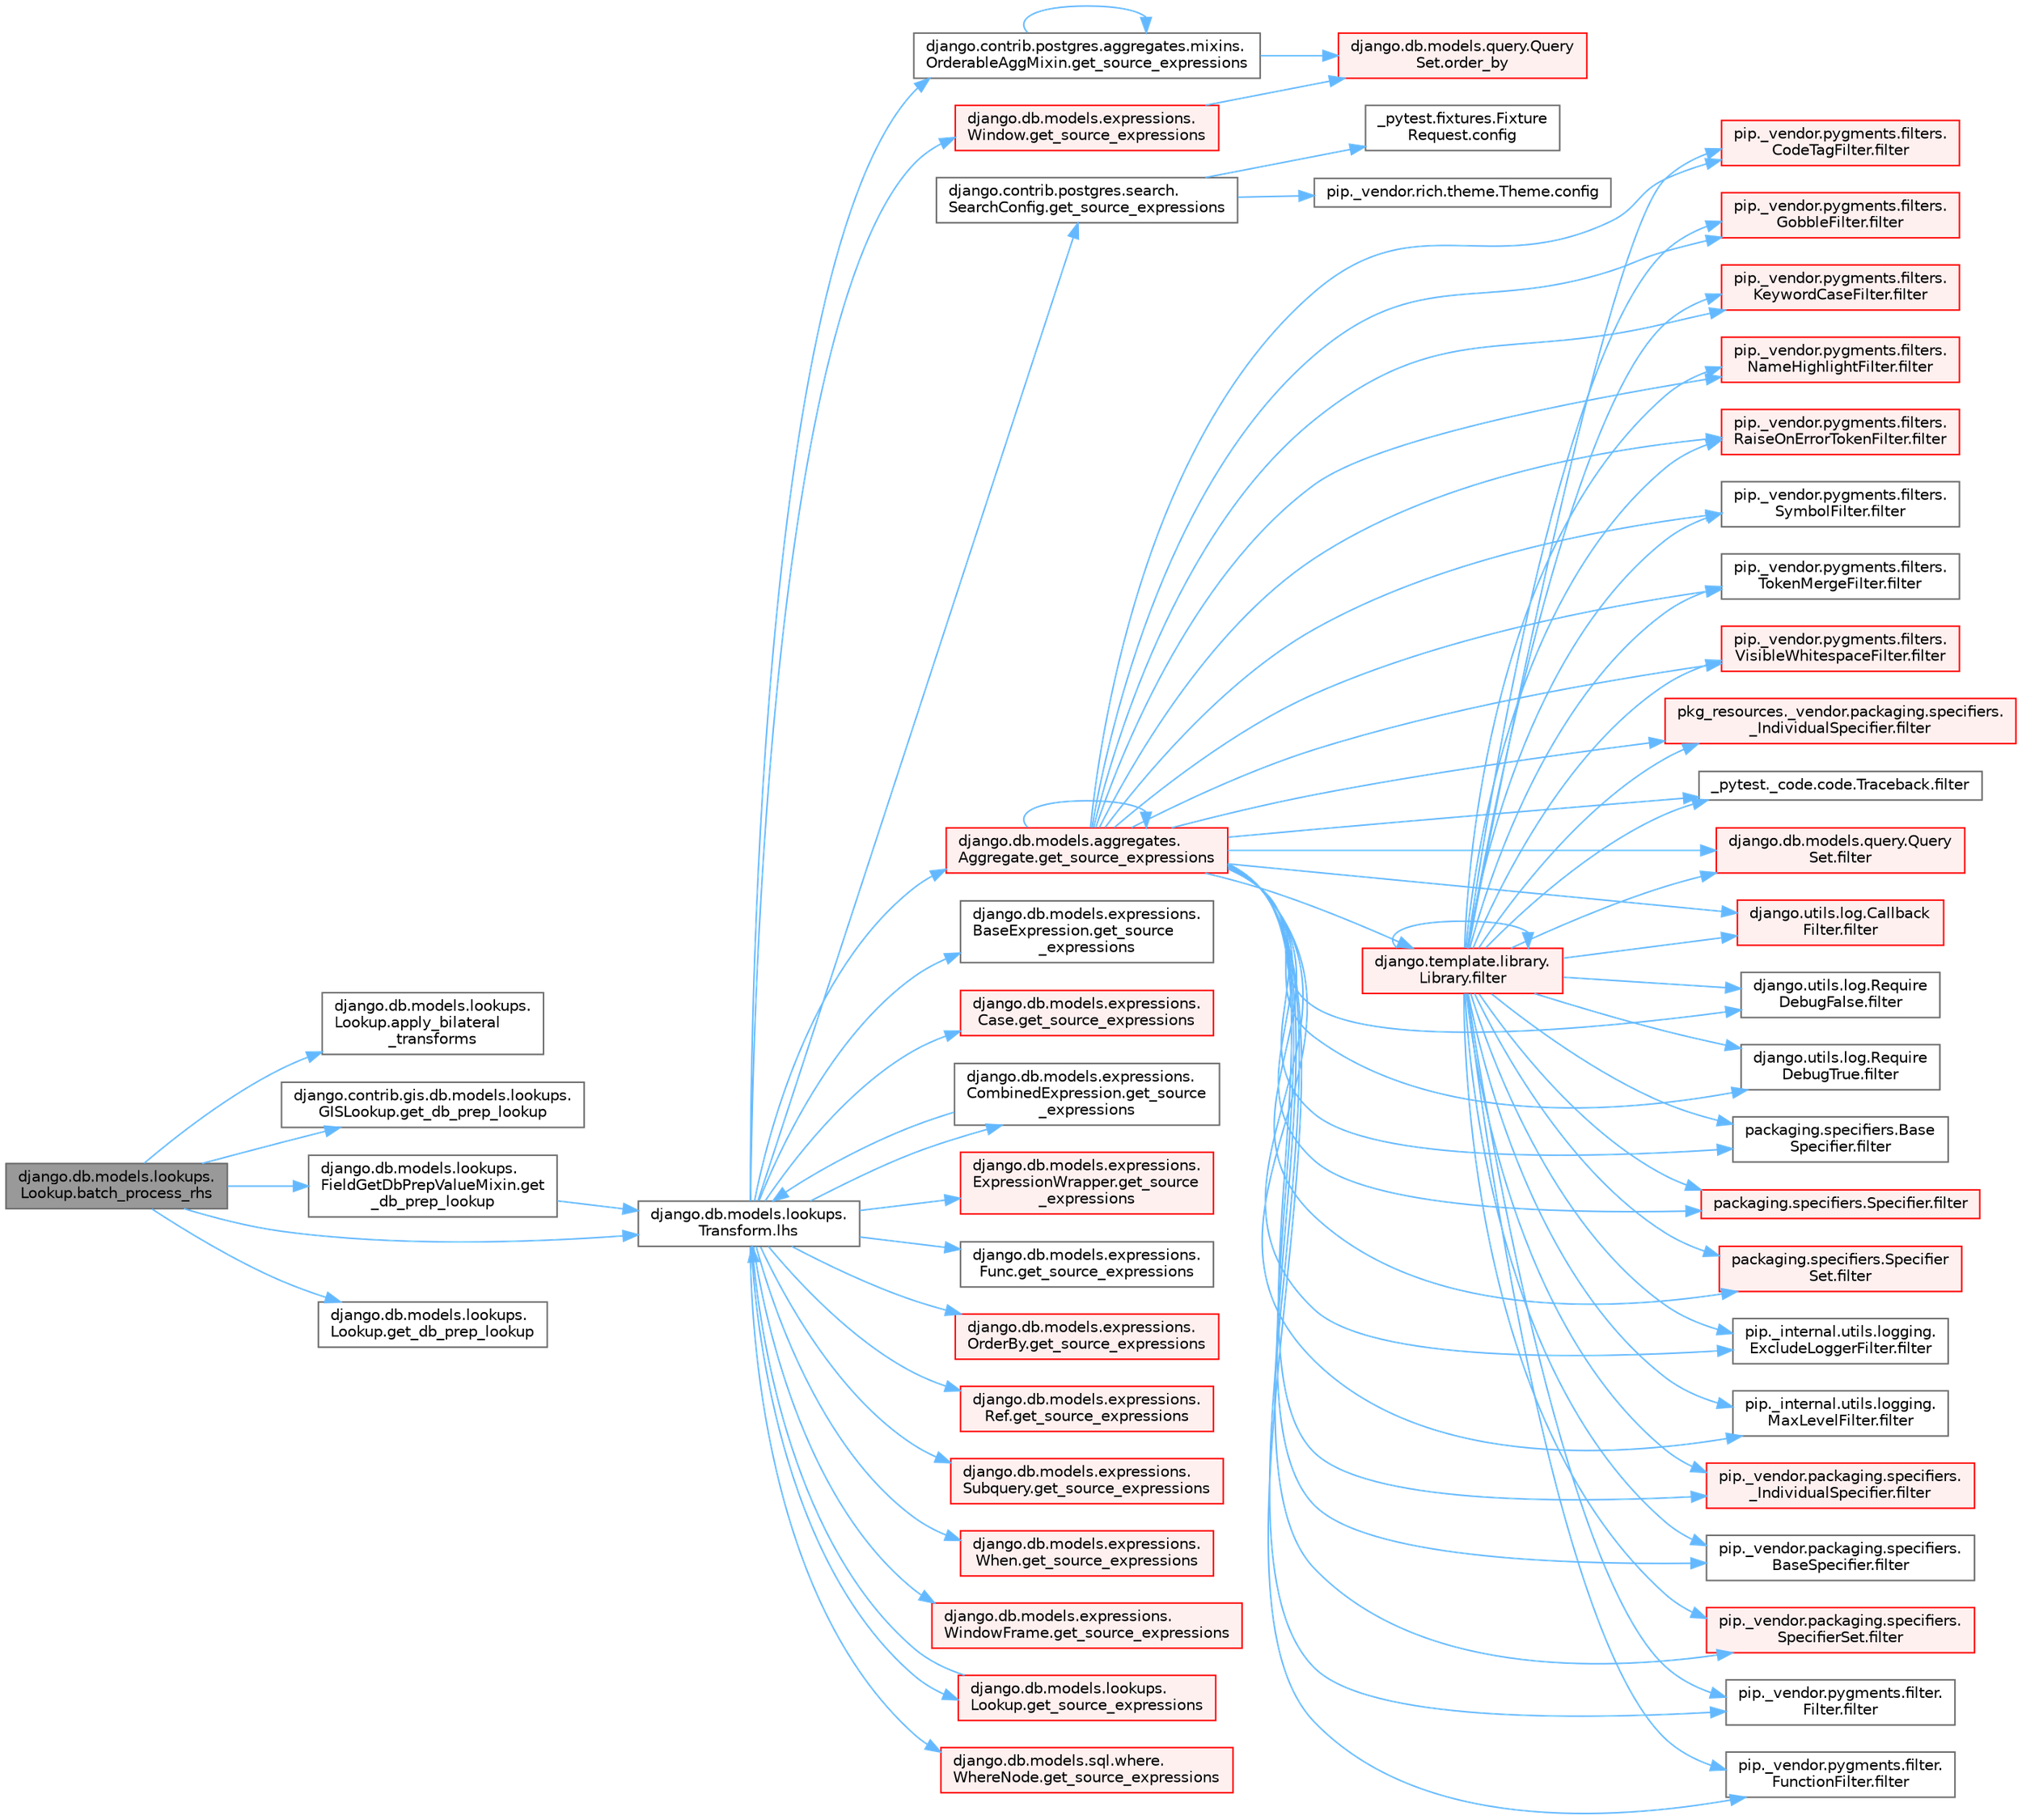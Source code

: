 digraph "django.db.models.lookups.Lookup.batch_process_rhs"
{
 // LATEX_PDF_SIZE
  bgcolor="transparent";
  edge [fontname=Helvetica,fontsize=10,labelfontname=Helvetica,labelfontsize=10];
  node [fontname=Helvetica,fontsize=10,shape=box,height=0.2,width=0.4];
  rankdir="LR";
  Node1 [id="Node000001",label="django.db.models.lookups.\lLookup.batch_process_rhs",height=0.2,width=0.4,color="gray40", fillcolor="grey60", style="filled", fontcolor="black",tooltip=" "];
  Node1 -> Node2 [id="edge1_Node000001_Node000002",color="steelblue1",style="solid",tooltip=" "];
  Node2 [id="Node000002",label="django.db.models.lookups.\lLookup.apply_bilateral\l_transforms",height=0.2,width=0.4,color="grey40", fillcolor="white", style="filled",URL="$classdjango_1_1db_1_1models_1_1lookups_1_1_lookup.html#a674735d7116881e2dce6c8c1328c885d",tooltip=" "];
  Node1 -> Node3 [id="edge2_Node000001_Node000003",color="steelblue1",style="solid",tooltip=" "];
  Node3 [id="Node000003",label="django.contrib.gis.db.models.lookups.\lGISLookup.get_db_prep_lookup",height=0.2,width=0.4,color="grey40", fillcolor="white", style="filled",URL="$classdjango_1_1contrib_1_1gis_1_1db_1_1models_1_1lookups_1_1_g_i_s_lookup.html#aa25c0267f28f3f8feba13714355d3c7e",tooltip=" "];
  Node1 -> Node4 [id="edge3_Node000001_Node000004",color="steelblue1",style="solid",tooltip=" "];
  Node4 [id="Node000004",label="django.db.models.lookups.\lFieldGetDbPrepValueMixin.get\l_db_prep_lookup",height=0.2,width=0.4,color="grey40", fillcolor="white", style="filled",URL="$classdjango_1_1db_1_1models_1_1lookups_1_1_field_get_db_prep_value_mixin.html#a1263a3e918a1a5cc193bf06b3148539d",tooltip=" "];
  Node4 -> Node5 [id="edge4_Node000004_Node000005",color="steelblue1",style="solid",tooltip=" "];
  Node5 [id="Node000005",label="django.db.models.lookups.\lTransform.lhs",height=0.2,width=0.4,color="grey40", fillcolor="white", style="filled",URL="$classdjango_1_1db_1_1models_1_1lookups_1_1_transform.html#ac0ce01e192abd1a739a4c77fcc8a1bf9",tooltip=" "];
  Node5 -> Node6 [id="edge5_Node000005_Node000006",color="steelblue1",style="solid",tooltip=" "];
  Node6 [id="Node000006",label="django.contrib.postgres.aggregates.mixins.\lOrderableAggMixin.get_source_expressions",height=0.2,width=0.4,color="grey40", fillcolor="white", style="filled",URL="$classdjango_1_1contrib_1_1postgres_1_1aggregates_1_1mixins_1_1_orderable_agg_mixin.html#abed9d6bb5142aafc8b77ac03f9d7a989",tooltip=" "];
  Node6 -> Node6 [id="edge6_Node000006_Node000006",color="steelblue1",style="solid",tooltip=" "];
  Node6 -> Node7 [id="edge7_Node000006_Node000007",color="steelblue1",style="solid",tooltip=" "];
  Node7 [id="Node000007",label="django.db.models.query.Query\lSet.order_by",height=0.2,width=0.4,color="red", fillcolor="#FFF0F0", style="filled",URL="$classdjango_1_1db_1_1models_1_1query_1_1_query_set.html#a2ad2bc4491b372d7fb5ad808262e6f01",tooltip=" "];
  Node5 -> Node23 [id="edge8_Node000005_Node000023",color="steelblue1",style="solid",tooltip=" "];
  Node23 [id="Node000023",label="django.contrib.postgres.search.\lSearchConfig.get_source_expressions",height=0.2,width=0.4,color="grey40", fillcolor="white", style="filled",URL="$classdjango_1_1contrib_1_1postgres_1_1search_1_1_search_config.html#a2c17d4dfedc6381528df8a0a1b3751bf",tooltip=" "];
  Node23 -> Node24 [id="edge9_Node000023_Node000024",color="steelblue1",style="solid",tooltip=" "];
  Node24 [id="Node000024",label="_pytest.fixtures.Fixture\lRequest.config",height=0.2,width=0.4,color="grey40", fillcolor="white", style="filled",URL="$class__pytest_1_1fixtures_1_1_fixture_request.html#a9ed7b83923283e6cc50ae1c56f68b36d",tooltip=" "];
  Node23 -> Node25 [id="edge10_Node000023_Node000025",color="steelblue1",style="solid",tooltip=" "];
  Node25 [id="Node000025",label="pip._vendor.rich.theme.Theme.config",height=0.2,width=0.4,color="grey40", fillcolor="white", style="filled",URL="$classpip_1_1__vendor_1_1rich_1_1theme_1_1_theme.html#a66944133178df92a2cc2793b6053a2ea",tooltip=" "];
  Node5 -> Node26 [id="edge11_Node000005_Node000026",color="steelblue1",style="solid",tooltip=" "];
  Node26 [id="Node000026",label="django.db.models.aggregates.\lAggregate.get_source_expressions",height=0.2,width=0.4,color="red", fillcolor="#FFF0F0", style="filled",URL="$classdjango_1_1db_1_1models_1_1aggregates_1_1_aggregate.html#a4a47839518c013f780a931e4bcf2d4f1",tooltip=" "];
  Node26 -> Node27 [id="edge12_Node000026_Node000027",color="steelblue1",style="solid",tooltip=" "];
  Node27 [id="Node000027",label="_pytest._code.code.Traceback.filter",height=0.2,width=0.4,color="grey40", fillcolor="white", style="filled",URL="$class__pytest_1_1__code_1_1code_1_1_traceback.html#a55d326907d5380a46c4d3e52f002d33f",tooltip=" "];
  Node26 -> Node28 [id="edge13_Node000026_Node000028",color="steelblue1",style="solid",tooltip=" "];
  Node28 [id="Node000028",label="django.db.models.query.Query\lSet.filter",height=0.2,width=0.4,color="red", fillcolor="#FFF0F0", style="filled",URL="$classdjango_1_1db_1_1models_1_1query_1_1_query_set.html#a9c23f79ac5a5310d628b025b5ab7b7c5",tooltip=" "];
  Node26 -> Node31 [id="edge14_Node000026_Node000031",color="steelblue1",style="solid",tooltip=" "];
  Node31 [id="Node000031",label="django.template.library.\lLibrary.filter",height=0.2,width=0.4,color="red", fillcolor="#FFF0F0", style="filled",URL="$classdjango_1_1template_1_1library_1_1_library.html#ac67bb1211ffc0354d5bf33029a58aa43",tooltip=" "];
  Node31 -> Node27 [id="edge15_Node000031_Node000027",color="steelblue1",style="solid",tooltip=" "];
  Node31 -> Node28 [id="edge16_Node000031_Node000028",color="steelblue1",style="solid",tooltip=" "];
  Node31 -> Node31 [id="edge17_Node000031_Node000031",color="steelblue1",style="solid",tooltip=" "];
  Node31 -> Node32 [id="edge18_Node000031_Node000032",color="steelblue1",style="solid",tooltip=" "];
  Node32 [id="Node000032",label="django.utils.log.Callback\lFilter.filter",height=0.2,width=0.4,color="red", fillcolor="#FFF0F0", style="filled",URL="$classdjango_1_1utils_1_1log_1_1_callback_filter.html#acd2761b2200a4e66f4bd5b729ac43db2",tooltip=" "];
  Node31 -> Node38 [id="edge19_Node000031_Node000038",color="steelblue1",style="solid",tooltip=" "];
  Node38 [id="Node000038",label="django.utils.log.Require\lDebugFalse.filter",height=0.2,width=0.4,color="grey40", fillcolor="white", style="filled",URL="$classdjango_1_1utils_1_1log_1_1_require_debug_false.html#a42e51835198458e09fb949a7af83bef8",tooltip=" "];
  Node31 -> Node39 [id="edge20_Node000031_Node000039",color="steelblue1",style="solid",tooltip=" "];
  Node39 [id="Node000039",label="django.utils.log.Require\lDebugTrue.filter",height=0.2,width=0.4,color="grey40", fillcolor="white", style="filled",URL="$classdjango_1_1utils_1_1log_1_1_require_debug_true.html#a8e1e027eea730028f70556810076c0e8",tooltip=" "];
  Node31 -> Node40 [id="edge21_Node000031_Node000040",color="steelblue1",style="solid",tooltip=" "];
  Node40 [id="Node000040",label="packaging.specifiers.Base\lSpecifier.filter",height=0.2,width=0.4,color="grey40", fillcolor="white", style="filled",URL="$classpackaging_1_1specifiers_1_1_base_specifier.html#aa87c3c882d19a56dd1f949c4b1bde70d",tooltip=" "];
  Node31 -> Node41 [id="edge22_Node000031_Node000041",color="steelblue1",style="solid",tooltip=" "];
  Node41 [id="Node000041",label="packaging.specifiers.Specifier.filter",height=0.2,width=0.4,color="red", fillcolor="#FFF0F0", style="filled",URL="$classpackaging_1_1specifiers_1_1_specifier.html#a22d9e14c5343d89e742b098b6d7997f7",tooltip=" "];
  Node31 -> Node82 [id="edge23_Node000031_Node000082",color="steelblue1",style="solid",tooltip=" "];
  Node82 [id="Node000082",label="packaging.specifiers.Specifier\lSet.filter",height=0.2,width=0.4,color="red", fillcolor="#FFF0F0", style="filled",URL="$classpackaging_1_1specifiers_1_1_specifier_set.html#a65b70b2cc0c5bad34b31461955a36d87",tooltip=" "];
  Node31 -> Node113 [id="edge24_Node000031_Node000113",color="steelblue1",style="solid",tooltip=" "];
  Node113 [id="Node000113",label="pip._internal.utils.logging.\lExcludeLoggerFilter.filter",height=0.2,width=0.4,color="grey40", fillcolor="white", style="filled",URL="$classpip_1_1__internal_1_1utils_1_1logging_1_1_exclude_logger_filter.html#a633a3ddcdc0ebbb98edf2f1e0759d22a",tooltip=" "];
  Node31 -> Node114 [id="edge25_Node000031_Node000114",color="steelblue1",style="solid",tooltip=" "];
  Node114 [id="Node000114",label="pip._internal.utils.logging.\lMaxLevelFilter.filter",height=0.2,width=0.4,color="grey40", fillcolor="white", style="filled",URL="$classpip_1_1__internal_1_1utils_1_1logging_1_1_max_level_filter.html#ac46bbe4d91f47ed8f818f64d25ed2085",tooltip=" "];
  Node31 -> Node115 [id="edge26_Node000031_Node000115",color="steelblue1",style="solid",tooltip=" "];
  Node115 [id="Node000115",label="pip._vendor.packaging.specifiers.\l_IndividualSpecifier.filter",height=0.2,width=0.4,color="red", fillcolor="#FFF0F0", style="filled",URL="$classpip_1_1__vendor_1_1packaging_1_1specifiers_1_1___individual_specifier.html#a6203976cfa5ddd6a1f47f8dfe0669fd7",tooltip=" "];
  Node31 -> Node142 [id="edge27_Node000031_Node000142",color="steelblue1",style="solid",tooltip=" "];
  Node142 [id="Node000142",label="pip._vendor.packaging.specifiers.\lBaseSpecifier.filter",height=0.2,width=0.4,color="grey40", fillcolor="white", style="filled",URL="$classpip_1_1__vendor_1_1packaging_1_1specifiers_1_1_base_specifier.html#a1b2ef14b953df0cf1a317ea573d0ea5a",tooltip=" "];
  Node31 -> Node143 [id="edge28_Node000031_Node000143",color="steelblue1",style="solid",tooltip=" "];
  Node143 [id="Node000143",label="pip._vendor.packaging.specifiers.\lSpecifierSet.filter",height=0.2,width=0.4,color="red", fillcolor="#FFF0F0", style="filled",URL="$classpip_1_1__vendor_1_1packaging_1_1specifiers_1_1_specifier_set.html#a3d7a4e9a4cb787385e37d5832bcc0a64",tooltip=" "];
  Node31 -> Node144 [id="edge29_Node000031_Node000144",color="steelblue1",style="solid",tooltip=" "];
  Node144 [id="Node000144",label="pip._vendor.pygments.filter.\lFilter.filter",height=0.2,width=0.4,color="grey40", fillcolor="white", style="filled",URL="$classpip_1_1__vendor_1_1pygments_1_1filter_1_1_filter.html#a970c118f059ea361c8f184fd86c6873d",tooltip=" "];
  Node31 -> Node145 [id="edge30_Node000031_Node000145",color="steelblue1",style="solid",tooltip=" "];
  Node145 [id="Node000145",label="pip._vendor.pygments.filter.\lFunctionFilter.filter",height=0.2,width=0.4,color="grey40", fillcolor="white", style="filled",URL="$classpip_1_1__vendor_1_1pygments_1_1filter_1_1_function_filter.html#a795616d337e49ea853139b0b96d481e7",tooltip=" "];
  Node31 -> Node146 [id="edge31_Node000031_Node000146",color="steelblue1",style="solid",tooltip=" "];
  Node146 [id="Node000146",label="pip._vendor.pygments.filters.\lCodeTagFilter.filter",height=0.2,width=0.4,color="red", fillcolor="#FFF0F0", style="filled",URL="$classpip_1_1__vendor_1_1pygments_1_1filters_1_1_code_tag_filter.html#adc7f44786b4b83da74faa23a154c8843",tooltip=" "];
  Node31 -> Node148 [id="edge32_Node000031_Node000148",color="steelblue1",style="solid",tooltip=" "];
  Node148 [id="Node000148",label="pip._vendor.pygments.filters.\lGobbleFilter.filter",height=0.2,width=0.4,color="red", fillcolor="#FFF0F0", style="filled",URL="$classpip_1_1__vendor_1_1pygments_1_1filters_1_1_gobble_filter.html#a1f8e662bb1794e2924280dc6564ca148",tooltip=" "];
  Node31 -> Node1776 [id="edge33_Node000031_Node001776",color="steelblue1",style="solid",tooltip=" "];
  Node1776 [id="Node001776",label="pip._vendor.pygments.filters.\lKeywordCaseFilter.filter",height=0.2,width=0.4,color="red", fillcolor="#FFF0F0", style="filled",URL="$classpip_1_1__vendor_1_1pygments_1_1filters_1_1_keyword_case_filter.html#a328d29510b49c572e5ded82852d167c8",tooltip=" "];
  Node31 -> Node1779 [id="edge34_Node000031_Node001779",color="steelblue1",style="solid",tooltip=" "];
  Node1779 [id="Node001779",label="pip._vendor.pygments.filters.\lNameHighlightFilter.filter",height=0.2,width=0.4,color="red", fillcolor="#FFF0F0", style="filled",URL="$classpip_1_1__vendor_1_1pygments_1_1filters_1_1_name_highlight_filter.html#ae389da6c924503203acbc80c559b0043",tooltip=" "];
  Node31 -> Node1784 [id="edge35_Node000031_Node001784",color="steelblue1",style="solid",tooltip=" "];
  Node1784 [id="Node001784",label="pip._vendor.pygments.filters.\lRaiseOnErrorTokenFilter.filter",height=0.2,width=0.4,color="red", fillcolor="#FFF0F0", style="filled",URL="$classpip_1_1__vendor_1_1pygments_1_1filters_1_1_raise_on_error_token_filter.html#aacf420bb16c8d3a430b88e78ee35b253",tooltip=" "];
  Node31 -> Node1788 [id="edge36_Node000031_Node001788",color="steelblue1",style="solid",tooltip=" "];
  Node1788 [id="Node001788",label="pip._vendor.pygments.filters.\lSymbolFilter.filter",height=0.2,width=0.4,color="grey40", fillcolor="white", style="filled",URL="$classpip_1_1__vendor_1_1pygments_1_1filters_1_1_symbol_filter.html#a567de8b7e3bc5f0a87712af81fbc70c7",tooltip=" "];
  Node31 -> Node1789 [id="edge37_Node000031_Node001789",color="steelblue1",style="solid",tooltip=" "];
  Node1789 [id="Node001789",label="pip._vendor.pygments.filters.\lTokenMergeFilter.filter",height=0.2,width=0.4,color="grey40", fillcolor="white", style="filled",URL="$classpip_1_1__vendor_1_1pygments_1_1filters_1_1_token_merge_filter.html#ac3fdd8238fb6976d42540cac395a9543",tooltip=" "];
  Node31 -> Node1790 [id="edge38_Node000031_Node001790",color="steelblue1",style="solid",tooltip=" "];
  Node1790 [id="Node001790",label="pip._vendor.pygments.filters.\lVisibleWhitespaceFilter.filter",height=0.2,width=0.4,color="red", fillcolor="#FFF0F0", style="filled",URL="$classpip_1_1__vendor_1_1pygments_1_1filters_1_1_visible_whitespace_filter.html#a9a7227d129dac7d41fe5b50d9fd97b77",tooltip=" "];
  Node31 -> Node1791 [id="edge39_Node000031_Node001791",color="steelblue1",style="solid",tooltip=" "];
  Node1791 [id="Node001791",label="pkg_resources._vendor.packaging.specifiers.\l_IndividualSpecifier.filter",height=0.2,width=0.4,color="red", fillcolor="#FFF0F0", style="filled",URL="$classpkg__resources_1_1__vendor_1_1packaging_1_1specifiers_1_1___individual_specifier.html#ad284c0e05b23f4b6838266492c00fc3e",tooltip=" "];
  Node26 -> Node32 [id="edge40_Node000026_Node000032",color="steelblue1",style="solid",tooltip=" "];
  Node26 -> Node38 [id="edge41_Node000026_Node000038",color="steelblue1",style="solid",tooltip=" "];
  Node26 -> Node39 [id="edge42_Node000026_Node000039",color="steelblue1",style="solid",tooltip=" "];
  Node26 -> Node40 [id="edge43_Node000026_Node000040",color="steelblue1",style="solid",tooltip=" "];
  Node26 -> Node41 [id="edge44_Node000026_Node000041",color="steelblue1",style="solid",tooltip=" "];
  Node26 -> Node82 [id="edge45_Node000026_Node000082",color="steelblue1",style="solid",tooltip=" "];
  Node26 -> Node113 [id="edge46_Node000026_Node000113",color="steelblue1",style="solid",tooltip=" "];
  Node26 -> Node114 [id="edge47_Node000026_Node000114",color="steelblue1",style="solid",tooltip=" "];
  Node26 -> Node115 [id="edge48_Node000026_Node000115",color="steelblue1",style="solid",tooltip=" "];
  Node26 -> Node142 [id="edge49_Node000026_Node000142",color="steelblue1",style="solid",tooltip=" "];
  Node26 -> Node143 [id="edge50_Node000026_Node000143",color="steelblue1",style="solid",tooltip=" "];
  Node26 -> Node144 [id="edge51_Node000026_Node000144",color="steelblue1",style="solid",tooltip=" "];
  Node26 -> Node145 [id="edge52_Node000026_Node000145",color="steelblue1",style="solid",tooltip=" "];
  Node26 -> Node146 [id="edge53_Node000026_Node000146",color="steelblue1",style="solid",tooltip=" "];
  Node26 -> Node148 [id="edge54_Node000026_Node000148",color="steelblue1",style="solid",tooltip=" "];
  Node26 -> Node1776 [id="edge55_Node000026_Node001776",color="steelblue1",style="solid",tooltip=" "];
  Node26 -> Node1779 [id="edge56_Node000026_Node001779",color="steelblue1",style="solid",tooltip=" "];
  Node26 -> Node1784 [id="edge57_Node000026_Node001784",color="steelblue1",style="solid",tooltip=" "];
  Node26 -> Node1788 [id="edge58_Node000026_Node001788",color="steelblue1",style="solid",tooltip=" "];
  Node26 -> Node1789 [id="edge59_Node000026_Node001789",color="steelblue1",style="solid",tooltip=" "];
  Node26 -> Node1790 [id="edge60_Node000026_Node001790",color="steelblue1",style="solid",tooltip=" "];
  Node26 -> Node1791 [id="edge61_Node000026_Node001791",color="steelblue1",style="solid",tooltip=" "];
  Node26 -> Node26 [id="edge62_Node000026_Node000026",color="steelblue1",style="solid",tooltip=" "];
  Node5 -> Node265 [id="edge63_Node000005_Node000265",color="steelblue1",style="solid",tooltip=" "];
  Node265 [id="Node000265",label="django.db.models.expressions.\lBaseExpression.get_source\l_expressions",height=0.2,width=0.4,color="grey40", fillcolor="white", style="filled",URL="$classdjango_1_1db_1_1models_1_1expressions_1_1_base_expression.html#a1a052b2bf91363cc1367dbffb2b47708",tooltip=" "];
  Node5 -> Node266 [id="edge64_Node000005_Node000266",color="steelblue1",style="solid",tooltip=" "];
  Node266 [id="Node000266",label="django.db.models.expressions.\lCase.get_source_expressions",height=0.2,width=0.4,color="red", fillcolor="#FFF0F0", style="filled",URL="$classdjango_1_1db_1_1models_1_1expressions_1_1_case.html#a342de2ff64d7b1a41e1a86d89dee51b4",tooltip=" "];
  Node5 -> Node273 [id="edge65_Node000005_Node000273",color="steelblue1",style="solid",tooltip=" "];
  Node273 [id="Node000273",label="django.db.models.expressions.\lCombinedExpression.get_source\l_expressions",height=0.2,width=0.4,color="grey40", fillcolor="white", style="filled",URL="$classdjango_1_1db_1_1models_1_1expressions_1_1_combined_expression.html#a310a894787d41c927558cb35b23d3a90",tooltip=" "];
  Node273 -> Node5 [id="edge66_Node000273_Node000005",color="steelblue1",style="solid",tooltip=" "];
  Node5 -> Node274 [id="edge67_Node000005_Node000274",color="steelblue1",style="solid",tooltip=" "];
  Node274 [id="Node000274",label="django.db.models.expressions.\lExpressionWrapper.get_source\l_expressions",height=0.2,width=0.4,color="red", fillcolor="#FFF0F0", style="filled",URL="$classdjango_1_1db_1_1models_1_1expressions_1_1_expression_wrapper.html#abdd54fb24f108830588d86a69e619e8f",tooltip=" "];
  Node5 -> Node278 [id="edge68_Node000005_Node000278",color="steelblue1",style="solid",tooltip=" "];
  Node278 [id="Node000278",label="django.db.models.expressions.\lFunc.get_source_expressions",height=0.2,width=0.4,color="grey40", fillcolor="white", style="filled",URL="$classdjango_1_1db_1_1models_1_1expressions_1_1_func.html#a2edd81324f310981c50c4d7d6b02fc36",tooltip=" "];
  Node5 -> Node279 [id="edge69_Node000005_Node000279",color="steelblue1",style="solid",tooltip=" "];
  Node279 [id="Node000279",label="django.db.models.expressions.\lOrderBy.get_source_expressions",height=0.2,width=0.4,color="red", fillcolor="#FFF0F0", style="filled",URL="$classdjango_1_1db_1_1models_1_1expressions_1_1_order_by.html#aa0b698a72cab3662300d9849e2e0b2df",tooltip=" "];
  Node5 -> Node280 [id="edge70_Node000005_Node000280",color="steelblue1",style="solid",tooltip=" "];
  Node280 [id="Node000280",label="django.db.models.expressions.\lRef.get_source_expressions",height=0.2,width=0.4,color="red", fillcolor="#FFF0F0", style="filled",URL="$classdjango_1_1db_1_1models_1_1expressions_1_1_ref.html#a34966901a7ce794db70ff599b65fe2ce",tooltip=" "];
  Node5 -> Node281 [id="edge71_Node000005_Node000281",color="steelblue1",style="solid",tooltip=" "];
  Node281 [id="Node000281",label="django.db.models.expressions.\lSubquery.get_source_expressions",height=0.2,width=0.4,color="red", fillcolor="#FFF0F0", style="filled",URL="$classdjango_1_1db_1_1models_1_1expressions_1_1_subquery.html#a39b90b2b3d0ee3caf0b75571062f214e",tooltip=" "];
  Node5 -> Node282 [id="edge72_Node000005_Node000282",color="steelblue1",style="solid",tooltip=" "];
  Node282 [id="Node000282",label="django.db.models.expressions.\lWhen.get_source_expressions",height=0.2,width=0.4,color="red", fillcolor="#FFF0F0", style="filled",URL="$classdjango_1_1db_1_1models_1_1expressions_1_1_when.html#aed38e210fabf48478aed2ff00ccbdfbe",tooltip=" "];
  Node5 -> Node287 [id="edge73_Node000005_Node000287",color="steelblue1",style="solid",tooltip=" "];
  Node287 [id="Node000287",label="django.db.models.expressions.\lWindow.get_source_expressions",height=0.2,width=0.4,color="red", fillcolor="#FFF0F0", style="filled",URL="$classdjango_1_1db_1_1models_1_1expressions_1_1_window.html#a52d79e8fa282239e67f8d9cdc5112388",tooltip=" "];
  Node287 -> Node7 [id="edge74_Node000287_Node000007",color="steelblue1",style="solid",tooltip=" "];
  Node5 -> Node289 [id="edge75_Node000005_Node000289",color="steelblue1",style="solid",tooltip=" "];
  Node289 [id="Node000289",label="django.db.models.expressions.\lWindowFrame.get_source_expressions",height=0.2,width=0.4,color="red", fillcolor="#FFF0F0", style="filled",URL="$classdjango_1_1db_1_1models_1_1expressions_1_1_window_frame.html#a4b54c4c9b4c4a68308953d25703a2544",tooltip=" "];
  Node5 -> Node2901 [id="edge76_Node000005_Node002901",color="steelblue1",style="solid",tooltip=" "];
  Node2901 [id="Node002901",label="django.db.models.lookups.\lLookup.get_source_expressions",height=0.2,width=0.4,color="red", fillcolor="#FFF0F0", style="filled",URL="$classdjango_1_1db_1_1models_1_1lookups_1_1_lookup.html#ab733397a7e7276a69a7092430799a22a",tooltip=" "];
  Node2901 -> Node5 [id="edge77_Node002901_Node000005",color="steelblue1",style="solid",tooltip=" "];
  Node5 -> Node2903 [id="edge78_Node000005_Node002903",color="steelblue1",style="solid",tooltip=" "];
  Node2903 [id="Node002903",label="django.db.models.sql.where.\lWhereNode.get_source_expressions",height=0.2,width=0.4,color="red", fillcolor="#FFF0F0", style="filled",URL="$classdjango_1_1db_1_1models_1_1sql_1_1where_1_1_where_node.html#ae3155308ff1faf4914e3e7f0134f49d7",tooltip=" "];
  Node1 -> Node4529 [id="edge79_Node000001_Node004529",color="steelblue1",style="solid",tooltip=" "];
  Node4529 [id="Node004529",label="django.db.models.lookups.\lLookup.get_db_prep_lookup",height=0.2,width=0.4,color="grey40", fillcolor="white", style="filled",URL="$classdjango_1_1db_1_1models_1_1lookups_1_1_lookup.html#aba2d63ef370985fb2290d36d8b9948e4",tooltip=" "];
  Node1 -> Node5 [id="edge80_Node000001_Node000005",color="steelblue1",style="solid",tooltip=" "];
}

